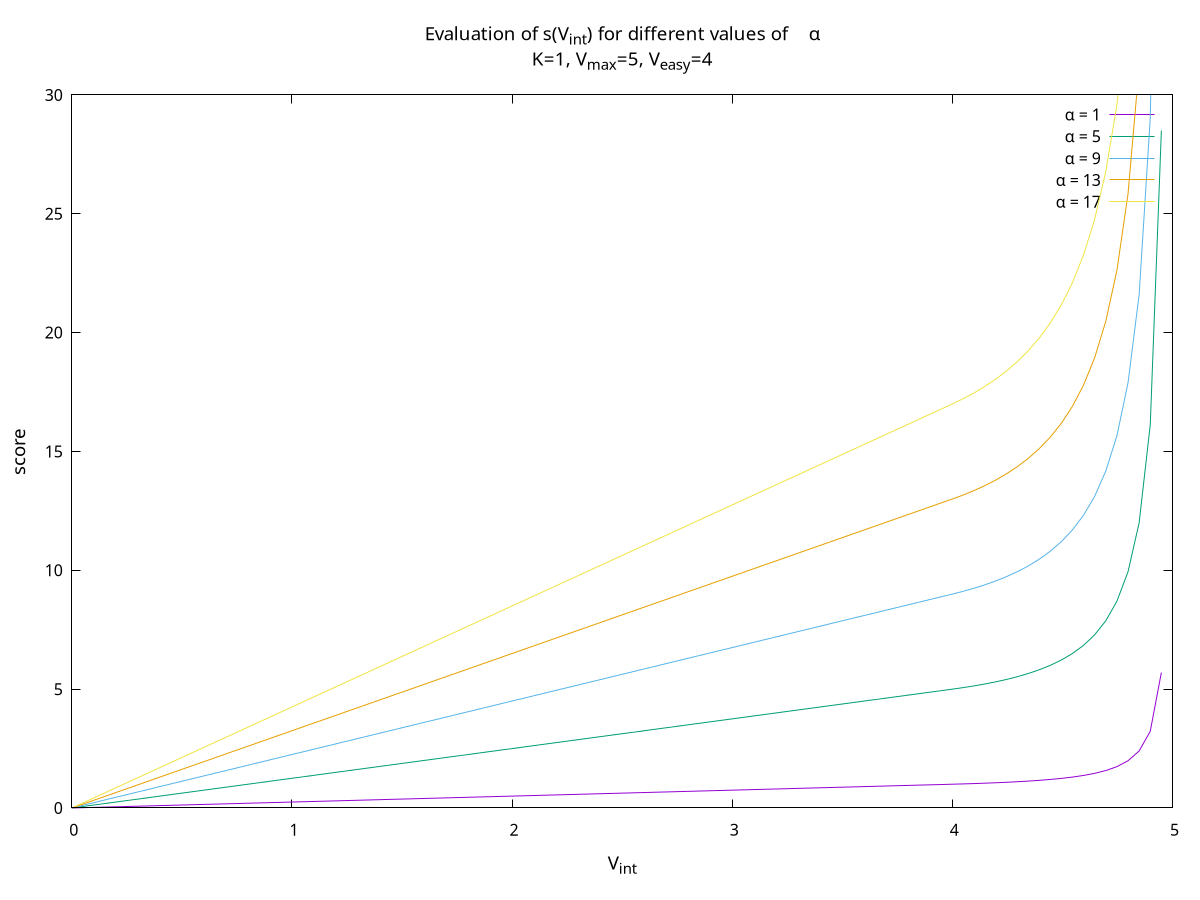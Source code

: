 s(x,a,k,M,E)= (x<E ? a*x/E : a*(1-k*(1+(M-E)/(x-M))))

set title font ",14"
set tics font ",12"
set xlabel font ",14"
set ylabel font ",14"

#For different values of alpha
set xrange [0:5]
set yrange [0:30]
set xlabel "V_{int}"
set ylabel "score"
set title "Evaluation of s(V_{int}) for different values of &{1} {/Symbol a}\nK=1, V_{max}=5, V_{easy}=4"
plot for [a=1:20:4] s(x,a,0.25,5,4) title sprintf("{/Symbol a} = %d", a)
#
#For different values of K
#set xrange [0:5]
#set yrange [0:10]
#set xlabel "V_{int}"
#set ylabel "score"
#set title "Evaluation of s(V_{int}) for different values of &{1} K, \n{/Symbol a}=1, V_{max}=5, V_{easy}=4"
#plot for [k=1:20:4] s(x,1,k,5,4) title sprintf("K = %d", k)
# vim : set tw=0 :
